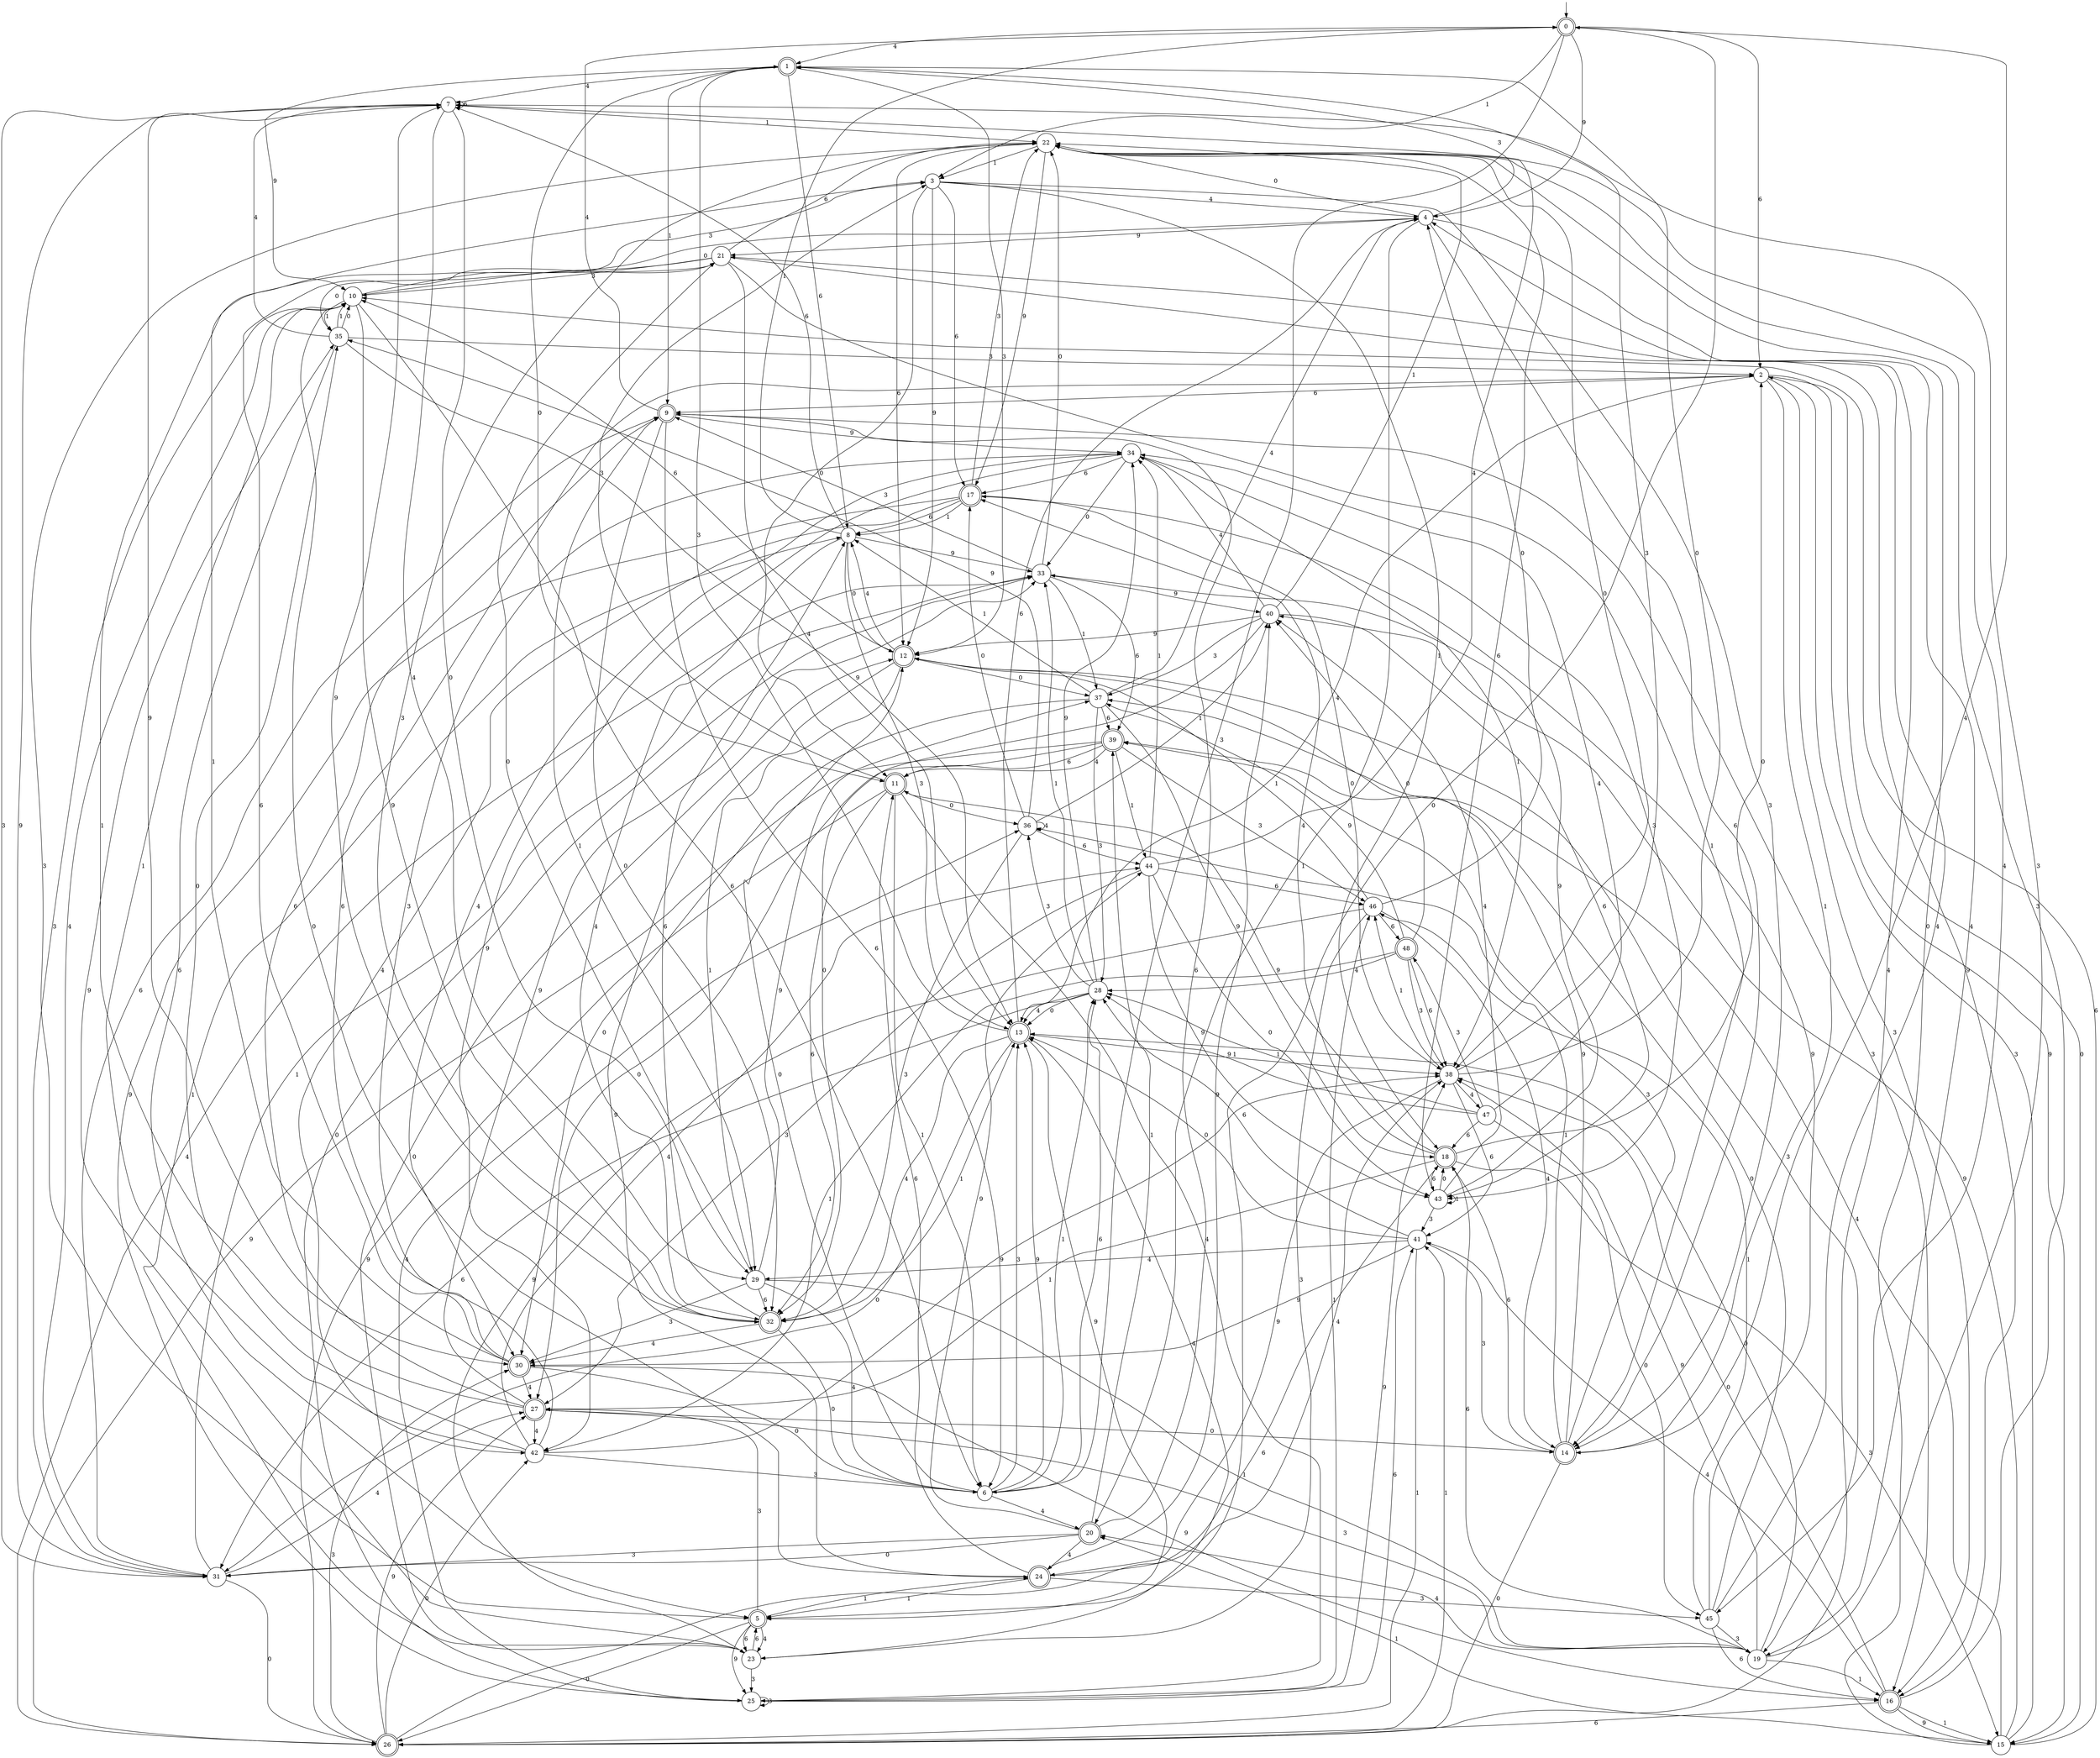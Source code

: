 digraph g {

	s0 [shape="doublecircle" label="0"];
	s1 [shape="doublecircle" label="1"];
	s2 [shape="circle" label="2"];
	s3 [shape="circle" label="3"];
	s4 [shape="circle" label="4"];
	s5 [shape="doublecircle" label="5"];
	s6 [shape="circle" label="6"];
	s7 [shape="circle" label="7"];
	s8 [shape="circle" label="8"];
	s9 [shape="doublecircle" label="9"];
	s10 [shape="circle" label="10"];
	s11 [shape="doublecircle" label="11"];
	s12 [shape="doublecircle" label="12"];
	s13 [shape="doublecircle" label="13"];
	s14 [shape="doublecircle" label="14"];
	s15 [shape="circle" label="15"];
	s16 [shape="doublecircle" label="16"];
	s17 [shape="doublecircle" label="17"];
	s18 [shape="doublecircle" label="18"];
	s19 [shape="circle" label="19"];
	s20 [shape="doublecircle" label="20"];
	s21 [shape="circle" label="21"];
	s22 [shape="circle" label="22"];
	s23 [shape="circle" label="23"];
	s24 [shape="doublecircle" label="24"];
	s25 [shape="circle" label="25"];
	s26 [shape="doublecircle" label="26"];
	s27 [shape="doublecircle" label="27"];
	s28 [shape="circle" label="28"];
	s29 [shape="circle" label="29"];
	s30 [shape="doublecircle" label="30"];
	s31 [shape="circle" label="31"];
	s32 [shape="doublecircle" label="32"];
	s33 [shape="circle" label="33"];
	s34 [shape="circle" label="34"];
	s35 [shape="circle" label="35"];
	s36 [shape="circle" label="36"];
	s37 [shape="circle" label="37"];
	s38 [shape="circle" label="38"];
	s39 [shape="doublecircle" label="39"];
	s40 [shape="circle" label="40"];
	s41 [shape="circle" label="41"];
	s42 [shape="circle" label="42"];
	s43 [shape="circle" label="43"];
	s44 [shape="circle" label="44"];
	s45 [shape="circle" label="45"];
	s46 [shape="circle" label="46"];
	s47 [shape="circle" label="47"];
	s48 [shape="doublecircle" label="48"];
	s0 -> s1 [label="4"];
	s0 -> s2 [label="6"];
	s0 -> s3 [label="1"];
	s0 -> s4 [label="9"];
	s0 -> s5 [label="0"];
	s0 -> s6 [label="3"];
	s1 -> s7 [label="4"];
	s1 -> s8 [label="6"];
	s1 -> s9 [label="1"];
	s1 -> s10 [label="9"];
	s1 -> s11 [label="0"];
	s1 -> s12 [label="3"];
	s2 -> s13 [label="4"];
	s2 -> s9 [label="6"];
	s2 -> s14 [label="1"];
	s2 -> s15 [label="9"];
	s2 -> s15 [label="0"];
	s2 -> s16 [label="3"];
	s3 -> s4 [label="4"];
	s3 -> s17 [label="6"];
	s3 -> s18 [label="1"];
	s3 -> s12 [label="9"];
	s3 -> s11 [label="0"];
	s3 -> s14 [label="3"];
	s4 -> s19 [label="4"];
	s4 -> s14 [label="6"];
	s4 -> s20 [label="1"];
	s4 -> s21 [label="9"];
	s4 -> s22 [label="0"];
	s4 -> s1 [label="3"];
	s5 -> s23 [label="4"];
	s5 -> s23 [label="6"];
	s5 -> s24 [label="1"];
	s5 -> s25 [label="9"];
	s5 -> s26 [label="0"];
	s5 -> s27 [label="3"];
	s6 -> s20 [label="4"];
	s6 -> s28 [label="6"];
	s6 -> s28 [label="1"];
	s6 -> s13 [label="9"];
	s6 -> s12 [label="0"];
	s6 -> s13 [label="3"];
	s7 -> s29 [label="4"];
	s7 -> s7 [label="6"];
	s7 -> s22 [label="1"];
	s7 -> s30 [label="9"];
	s7 -> s29 [label="0"];
	s7 -> s31 [label="3"];
	s8 -> s32 [label="4"];
	s8 -> s7 [label="6"];
	s8 -> s0 [label="1"];
	s8 -> s33 [label="9"];
	s8 -> s12 [label="0"];
	s8 -> s13 [label="3"];
	s9 -> s0 [label="4"];
	s9 -> s6 [label="6"];
	s9 -> s29 [label="1"];
	s9 -> s34 [label="9"];
	s9 -> s32 [label="0"];
	s9 -> s16 [label="3"];
	s10 -> s31 [label="4"];
	s10 -> s6 [label="6"];
	s10 -> s35 [label="1"];
	s10 -> s32 [label="9"];
	s10 -> s4 [label="0"];
	s10 -> s3 [label="3"];
	s11 -> s25 [label="4"];
	s11 -> s32 [label="6"];
	s11 -> s6 [label="1"];
	s11 -> s26 [label="9"];
	s11 -> s36 [label="0"];
	s11 -> s3 [label="3"];
	s12 -> s8 [label="4"];
	s12 -> s10 [label="6"];
	s12 -> s29 [label="1"];
	s12 -> s24 [label="9"];
	s12 -> s37 [label="0"];
	s12 -> s19 [label="3"];
	s13 -> s32 [label="4"];
	s13 -> s4 [label="6"];
	s13 -> s38 [label="1"];
	s13 -> s5 [label="9"];
	s13 -> s31 [label="0"];
	s13 -> s1 [label="3"];
	s14 -> s0 [label="4"];
	s14 -> s18 [label="6"];
	s14 -> s36 [label="1"];
	s14 -> s12 [label="9"];
	s14 -> s26 [label="0"];
	s14 -> s39 [label="3"];
	s15 -> s37 [label="4"];
	s15 -> s10 [label="6"];
	s15 -> s20 [label="1"];
	s15 -> s40 [label="9"];
	s15 -> s22 [label="0"];
	s15 -> s2 [label="3"];
	s16 -> s41 [label="4"];
	s16 -> s26 [label="6"];
	s16 -> s15 [label="1"];
	s16 -> s15 [label="9"];
	s16 -> s38 [label="0"];
	s16 -> s22 [label="3"];
	s17 -> s42 [label="4"];
	s17 -> s8 [label="6"];
	s17 -> s8 [label="1"];
	s17 -> s25 [label="9"];
	s17 -> s38 [label="0"];
	s17 -> s22 [label="3"];
	s18 -> s17 [label="4"];
	s18 -> s43 [label="6"];
	s18 -> s27 [label="1"];
	s18 -> s11 [label="9"];
	s18 -> s2 [label="0"];
	s18 -> s15 [label="3"];
	s19 -> s20 [label="4"];
	s19 -> s18 [label="6"];
	s19 -> s16 [label="1"];
	s19 -> s38 [label="9"];
	s19 -> s13 [label="0"];
	s19 -> s7 [label="3"];
	s20 -> s24 [label="4"];
	s20 -> s9 [label="6"];
	s20 -> s39 [label="1"];
	s20 -> s44 [label="9"];
	s20 -> s31 [label="0"];
	s20 -> s31 [label="3"];
	s21 -> s13 [label="4"];
	s21 -> s22 [label="6"];
	s21 -> s14 [label="1"];
	s21 -> s16 [label="9"];
	s21 -> s35 [label="0"];
	s21 -> s10 [label="3"];
	s22 -> s45 [label="4"];
	s22 -> s12 [label="6"];
	s22 -> s3 [label="1"];
	s22 -> s17 [label="9"];
	s22 -> s38 [label="0"];
	s22 -> s5 [label="3"];
	s23 -> s13 [label="4"];
	s23 -> s5 [label="6"];
	s23 -> s8 [label="1"];
	s23 -> s35 [label="9"];
	s23 -> s12 [label="0"];
	s23 -> s25 [label="3"];
	s24 -> s38 [label="4"];
	s24 -> s11 [label="6"];
	s24 -> s5 [label="1"];
	s24 -> s40 [label="9"];
	s24 -> s10 [label="0"];
	s24 -> s45 [label="3"];
	s25 -> s36 [label="4"];
	s25 -> s41 [label="6"];
	s25 -> s46 [label="1"];
	s25 -> s38 [label="9"];
	s25 -> s33 [label="0"];
	s25 -> s25 [label="3"];
	s26 -> s4 [label="4"];
	s26 -> s18 [label="6"];
	s26 -> s41 [label="1"];
	s26 -> s27 [label="9"];
	s26 -> s42 [label="0"];
	s26 -> s30 [label="3"];
	s27 -> s42 [label="4"];
	s27 -> s9 [label="6"];
	s27 -> s21 [label="1"];
	s27 -> s33 [label="9"];
	s27 -> s14 [label="0"];
	s27 -> s19 [label="3"];
	s28 -> s13 [label="4"];
	s28 -> s31 [label="6"];
	s28 -> s33 [label="1"];
	s28 -> s34 [label="9"];
	s28 -> s13 [label="0"];
	s28 -> s36 [label="3"];
	s29 -> s6 [label="4"];
	s29 -> s32 [label="6"];
	s29 -> s19 [label="1"];
	s29 -> s37 [label="9"];
	s29 -> s21 [label="0"];
	s29 -> s30 [label="3"];
	s30 -> s27 [label="4"];
	s30 -> s21 [label="6"];
	s30 -> s3 [label="1"];
	s30 -> s16 [label="9"];
	s30 -> s6 [label="0"];
	s30 -> s34 [label="3"];
	s31 -> s27 [label="4"];
	s31 -> s9 [label="6"];
	s31 -> s33 [label="1"];
	s31 -> s7 [label="9"];
	s31 -> s26 [label="0"];
	s31 -> s10 [label="3"];
	s32 -> s30 [label="4"];
	s32 -> s8 [label="6"];
	s32 -> s13 [label="1"];
	s32 -> s7 [label="9"];
	s32 -> s6 [label="0"];
	s32 -> s22 [label="3"];
	s33 -> s26 [label="4"];
	s33 -> s39 [label="6"];
	s33 -> s37 [label="1"];
	s33 -> s40 [label="9"];
	s33 -> s22 [label="0"];
	s33 -> s9 [label="3"];
	s34 -> s30 [label="4"];
	s34 -> s17 [label="6"];
	s34 -> s38 [label="1"];
	s34 -> s42 [label="9"];
	s34 -> s33 [label="0"];
	s34 -> s43 [label="3"];
	s35 -> s7 [label="4"];
	s35 -> s5 [label="6"];
	s35 -> s10 [label="1"];
	s35 -> s13 [label="9"];
	s35 -> s10 [label="0"];
	s35 -> s2 [label="3"];
	s36 -> s36 [label="4"];
	s36 -> s44 [label="6"];
	s36 -> s40 [label="1"];
	s36 -> s35 [label="9"];
	s36 -> s17 [label="0"];
	s36 -> s32 [label="3"];
	s37 -> s4 [label="4"];
	s37 -> s39 [label="6"];
	s37 -> s8 [label="1"];
	s37 -> s18 [label="9"];
	s37 -> s30 [label="0"];
	s37 -> s28 [label="3"];
	s38 -> s47 [label="4"];
	s38 -> s41 [label="6"];
	s38 -> s46 [label="1"];
	s38 -> s24 [label="9"];
	s38 -> s1 [label="0"];
	s38 -> s1 [label="3"];
	s39 -> s11 [label="4"];
	s39 -> s11 [label="6"];
	s39 -> s44 [label="1"];
	s39 -> s26 [label="9"];
	s39 -> s27 [label="0"];
	s39 -> s46 [label="3"];
	s40 -> s34 [label="4"];
	s40 -> s43 [label="6"];
	s40 -> s22 [label="1"];
	s40 -> s12 [label="9"];
	s40 -> s32 [label="0"];
	s40 -> s37 [label="3"];
	s41 -> s29 [label="4"];
	s41 -> s28 [label="6"];
	s41 -> s26 [label="1"];
	s41 -> s30 [label="9"];
	s41 -> s13 [label="0"];
	s41 -> s14 [label="3"];
	s42 -> s44 [label="4"];
	s42 -> s2 [label="6"];
	s42 -> s10 [label="1"];
	s42 -> s38 [label="9"];
	s42 -> s35 [label="0"];
	s42 -> s6 [label="3"];
	s43 -> s40 [label="4"];
	s43 -> s22 [label="6"];
	s43 -> s43 [label="1"];
	s43 -> s33 [label="9"];
	s43 -> s18 [label="0"];
	s43 -> s41 [label="3"];
	s44 -> s7 [label="4"];
	s44 -> s46 [label="6"];
	s44 -> s34 [label="1"];
	s44 -> s43 [label="9"];
	s44 -> s43 [label="0"];
	s44 -> s27 [label="3"];
	s45 -> s21 [label="4"];
	s45 -> s16 [label="6"];
	s45 -> s46 [label="1"];
	s45 -> s17 [label="9"];
	s45 -> s39 [label="0"];
	s45 -> s19 [label="3"];
	s46 -> s14 [label="4"];
	s46 -> s48 [label="6"];
	s46 -> s12 [label="1"];
	s46 -> s23 [label="9"];
	s46 -> s4 [label="0"];
	s46 -> s23 [label="3"];
	s47 -> s34 [label="4"];
	s47 -> s18 [label="6"];
	s47 -> s28 [label="1"];
	s47 -> s28 [label="9"];
	s47 -> s45 [label="0"];
	s47 -> s48 [label="3"];
	s48 -> s28 [label="4"];
	s48 -> s38 [label="6"];
	s48 -> s42 [label="1"];
	s48 -> s37 [label="9"];
	s48 -> s40 [label="0"];
	s48 -> s38 [label="3"];

__start0 [label="" shape="none" width="0" height="0"];
__start0 -> s0;

}

